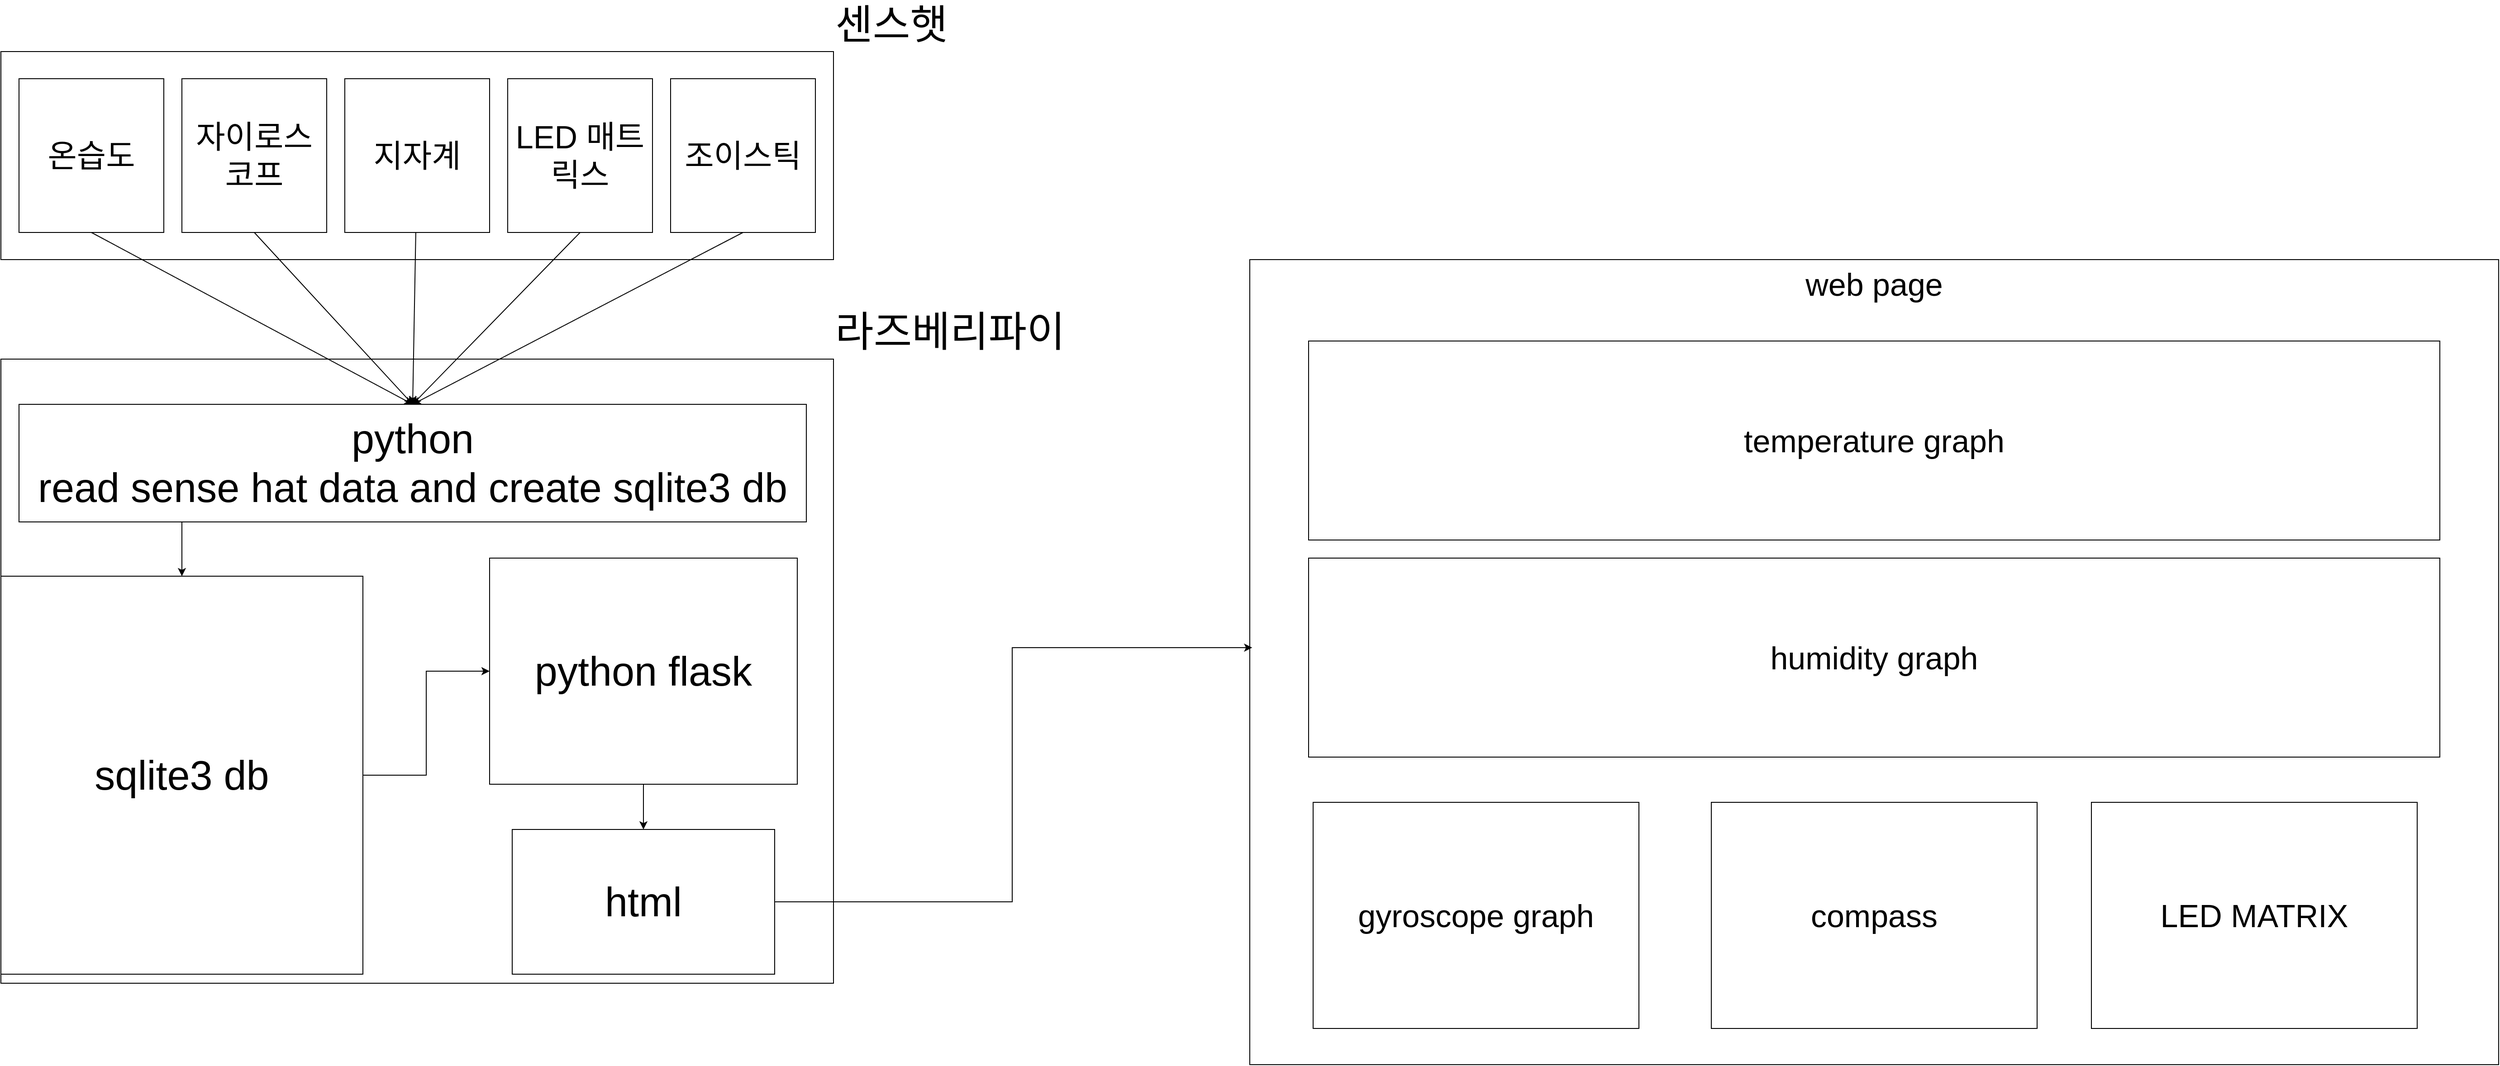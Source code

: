 <mxfile version="22.0.8" type="github">
  <diagram name="페이지-1" id="MGkRZoamm4c_F3gciiWe">
    <mxGraphModel dx="3000" dy="6321" grid="1" gridSize="10" guides="1" tooltips="1" connect="1" arrows="1" fold="1" page="1" pageScale="1" pageWidth="3300" pageHeight="4681" math="0" shadow="0">
      <root>
        <mxCell id="0" />
        <mxCell id="1" parent="0" />
        <mxCell id="9Lt5nS9jlxulrSvFqO4I-1" value="라즈베리파이" style="rounded=0;whiteSpace=wrap;html=1;labelPosition=right;verticalLabelPosition=top;align=left;verticalAlign=bottom;horizontal=1;fontSize=46;" vertex="1" parent="1">
          <mxGeometry x="80" y="220" width="920" height="690" as="geometry" />
        </mxCell>
        <mxCell id="9Lt5nS9jlxulrSvFqO4I-2" value="센스햇" style="rounded=0;whiteSpace=wrap;html=1;labelPosition=right;verticalLabelPosition=top;align=left;verticalAlign=bottom;fontSize=45;" vertex="1" parent="1">
          <mxGeometry x="80" y="-120" width="920" height="230" as="geometry" />
        </mxCell>
        <mxCell id="9Lt5nS9jlxulrSvFqO4I-23" style="rounded=0;orthogonalLoop=1;jettySize=auto;html=1;exitX=0.5;exitY=1;exitDx=0;exitDy=0;fontSize=45;entryX=0.5;entryY=0;entryDx=0;entryDy=0;" edge="1" parent="1" source="9Lt5nS9jlxulrSvFqO4I-3" target="9Lt5nS9jlxulrSvFqO4I-9">
          <mxGeometry relative="1" as="geometry">
            <mxPoint x="340" y="320" as="targetPoint" />
          </mxGeometry>
        </mxCell>
        <mxCell id="9Lt5nS9jlxulrSvFqO4I-3" value="온습도" style="rounded=0;whiteSpace=wrap;html=1;fontSize=35;" vertex="1" parent="1">
          <mxGeometry x="100" y="-90" width="160" height="170" as="geometry" />
        </mxCell>
        <mxCell id="9Lt5nS9jlxulrSvFqO4I-21" style="rounded=0;orthogonalLoop=1;jettySize=auto;html=1;entryX=0.5;entryY=0;entryDx=0;entryDy=0;fontSize=45;exitX=0.5;exitY=1;exitDx=0;exitDy=0;" edge="1" parent="1" source="9Lt5nS9jlxulrSvFqO4I-5" target="9Lt5nS9jlxulrSvFqO4I-9">
          <mxGeometry relative="1" as="geometry" />
        </mxCell>
        <mxCell id="9Lt5nS9jlxulrSvFqO4I-5" value="자이로스코프" style="rounded=0;whiteSpace=wrap;html=1;fontSize=35;" vertex="1" parent="1">
          <mxGeometry x="280" y="-90" width="160" height="170" as="geometry" />
        </mxCell>
        <mxCell id="9Lt5nS9jlxulrSvFqO4I-13" style="rounded=0;orthogonalLoop=1;jettySize=auto;html=1;entryX=0.5;entryY=0;entryDx=0;entryDy=0;fontSize=45;" edge="1" parent="1" source="9Lt5nS9jlxulrSvFqO4I-6" target="9Lt5nS9jlxulrSvFqO4I-9">
          <mxGeometry relative="1" as="geometry" />
        </mxCell>
        <mxCell id="9Lt5nS9jlxulrSvFqO4I-6" value="지자계" style="rounded=0;whiteSpace=wrap;html=1;fontSize=35;" vertex="1" parent="1">
          <mxGeometry x="460" y="-90" width="160" height="170" as="geometry" />
        </mxCell>
        <mxCell id="9Lt5nS9jlxulrSvFqO4I-14" style="rounded=0;orthogonalLoop=1;jettySize=auto;html=1;entryX=0.5;entryY=0;entryDx=0;entryDy=0;fontSize=45;exitX=0.5;exitY=1;exitDx=0;exitDy=0;" edge="1" parent="1" source="9Lt5nS9jlxulrSvFqO4I-7" target="9Lt5nS9jlxulrSvFqO4I-9">
          <mxGeometry relative="1" as="geometry" />
        </mxCell>
        <mxCell id="9Lt5nS9jlxulrSvFqO4I-7" value="LED 매트릭스" style="rounded=0;whiteSpace=wrap;html=1;fontSize=35;" vertex="1" parent="1">
          <mxGeometry x="640" y="-90" width="160" height="170" as="geometry" />
        </mxCell>
        <mxCell id="9Lt5nS9jlxulrSvFqO4I-20" style="orthogonalLoop=1;jettySize=auto;html=1;entryX=0.5;entryY=0;entryDx=0;entryDy=0;exitX=0.5;exitY=1;exitDx=0;exitDy=0;rounded=0;fontSize=45;" edge="1" parent="1" source="9Lt5nS9jlxulrSvFqO4I-8" target="9Lt5nS9jlxulrSvFqO4I-9">
          <mxGeometry relative="1" as="geometry" />
        </mxCell>
        <mxCell id="9Lt5nS9jlxulrSvFqO4I-8" value="조이스틱" style="rounded=0;whiteSpace=wrap;html=1;fontSize=35;" vertex="1" parent="1">
          <mxGeometry x="820" y="-90" width="160" height="170" as="geometry" />
        </mxCell>
        <mxCell id="9Lt5nS9jlxulrSvFqO4I-26" style="edgeStyle=orthogonalEdgeStyle;rounded=0;orthogonalLoop=1;jettySize=auto;html=1;entryX=0.5;entryY=0;entryDx=0;entryDy=0;fontSize=45;" edge="1" parent="1" source="9Lt5nS9jlxulrSvFqO4I-9" target="9Lt5nS9jlxulrSvFqO4I-19">
          <mxGeometry relative="1" as="geometry">
            <Array as="points">
              <mxPoint x="280" y="420" />
              <mxPoint x="280" y="420" />
            </Array>
          </mxGeometry>
        </mxCell>
        <mxCell id="9Lt5nS9jlxulrSvFqO4I-9" value="python &lt;br&gt;read sense hat data and create sqlite3 db" style="rounded=0;whiteSpace=wrap;html=1;fontSize=45;" vertex="1" parent="1">
          <mxGeometry x="100" y="270" width="870" height="130" as="geometry" />
        </mxCell>
        <mxCell id="9Lt5nS9jlxulrSvFqO4I-29" style="edgeStyle=orthogonalEdgeStyle;rounded=0;orthogonalLoop=1;jettySize=auto;html=1;exitX=0.5;exitY=1;exitDx=0;exitDy=0;entryX=0.5;entryY=0;entryDx=0;entryDy=0;fontSize=45;" edge="1" parent="1" source="9Lt5nS9jlxulrSvFqO4I-16" target="9Lt5nS9jlxulrSvFqO4I-18">
          <mxGeometry relative="1" as="geometry" />
        </mxCell>
        <mxCell id="9Lt5nS9jlxulrSvFqO4I-16" value="python flask" style="rounded=0;whiteSpace=wrap;html=1;fontSize=45;" vertex="1" parent="1">
          <mxGeometry x="620" y="440" width="340" height="250" as="geometry" />
        </mxCell>
        <mxCell id="9Lt5nS9jlxulrSvFqO4I-27" style="edgeStyle=orthogonalEdgeStyle;rounded=0;orthogonalLoop=1;jettySize=auto;html=1;exitX=1;exitY=0.5;exitDx=0;exitDy=0;fontSize=45;" edge="1" parent="1" source="9Lt5nS9jlxulrSvFqO4I-19" target="9Lt5nS9jlxulrSvFqO4I-16">
          <mxGeometry relative="1" as="geometry" />
        </mxCell>
        <mxCell id="9Lt5nS9jlxulrSvFqO4I-19" value="sqlite3 db" style="rounded=0;whiteSpace=wrap;html=1;verticalAlign=middle;fontSize=45;" vertex="1" parent="1">
          <mxGeometry x="80" y="460" width="400" height="440" as="geometry" />
        </mxCell>
        <mxCell id="9Lt5nS9jlxulrSvFqO4I-18" value="html" style="rounded=0;whiteSpace=wrap;html=1;fontSize=45;" vertex="1" parent="1">
          <mxGeometry x="645" y="740" width="290" height="160" as="geometry" />
        </mxCell>
        <mxCell id="9Lt5nS9jlxulrSvFqO4I-30" value="web page" style="rounded=0;whiteSpace=wrap;html=1;fontSize=35;verticalAlign=top;" vertex="1" parent="1">
          <mxGeometry x="1460" y="110" width="1380" height="890" as="geometry" />
        </mxCell>
        <mxCell id="9Lt5nS9jlxulrSvFqO4I-32" style="edgeStyle=orthogonalEdgeStyle;rounded=0;orthogonalLoop=1;jettySize=auto;html=1;exitX=1;exitY=0.5;exitDx=0;exitDy=0;entryX=0.002;entryY=0.482;entryDx=0;entryDy=0;entryPerimeter=0;" edge="1" parent="1" source="9Lt5nS9jlxulrSvFqO4I-18" target="9Lt5nS9jlxulrSvFqO4I-30">
          <mxGeometry relative="1" as="geometry" />
        </mxCell>
        <mxCell id="9Lt5nS9jlxulrSvFqO4I-33" value="temperature graph" style="rounded=0;whiteSpace=wrap;html=1;fontSize=35;" vertex="1" parent="1">
          <mxGeometry x="1525" y="200" width="1250" height="220" as="geometry" />
        </mxCell>
        <mxCell id="9Lt5nS9jlxulrSvFqO4I-34" value="humidity graph" style="rounded=0;whiteSpace=wrap;html=1;fontSize=35;" vertex="1" parent="1">
          <mxGeometry x="1525" y="440" width="1250" height="220" as="geometry" />
        </mxCell>
        <mxCell id="9Lt5nS9jlxulrSvFqO4I-35" value="gyroscope graph" style="rounded=0;whiteSpace=wrap;html=1;fontSize=35;" vertex="1" parent="1">
          <mxGeometry x="1530" y="710" width="360" height="250" as="geometry" />
        </mxCell>
        <mxCell id="9Lt5nS9jlxulrSvFqO4I-36" value="compass" style="rounded=0;whiteSpace=wrap;html=1;fontSize=35;" vertex="1" parent="1">
          <mxGeometry x="1970" y="710" width="360" height="250" as="geometry" />
        </mxCell>
        <mxCell id="9Lt5nS9jlxulrSvFqO4I-37" value="LED MATRIX" style="rounded=0;whiteSpace=wrap;html=1;fontSize=35;" vertex="1" parent="1">
          <mxGeometry x="2390" y="710" width="360" height="250" as="geometry" />
        </mxCell>
      </root>
    </mxGraphModel>
  </diagram>
</mxfile>
